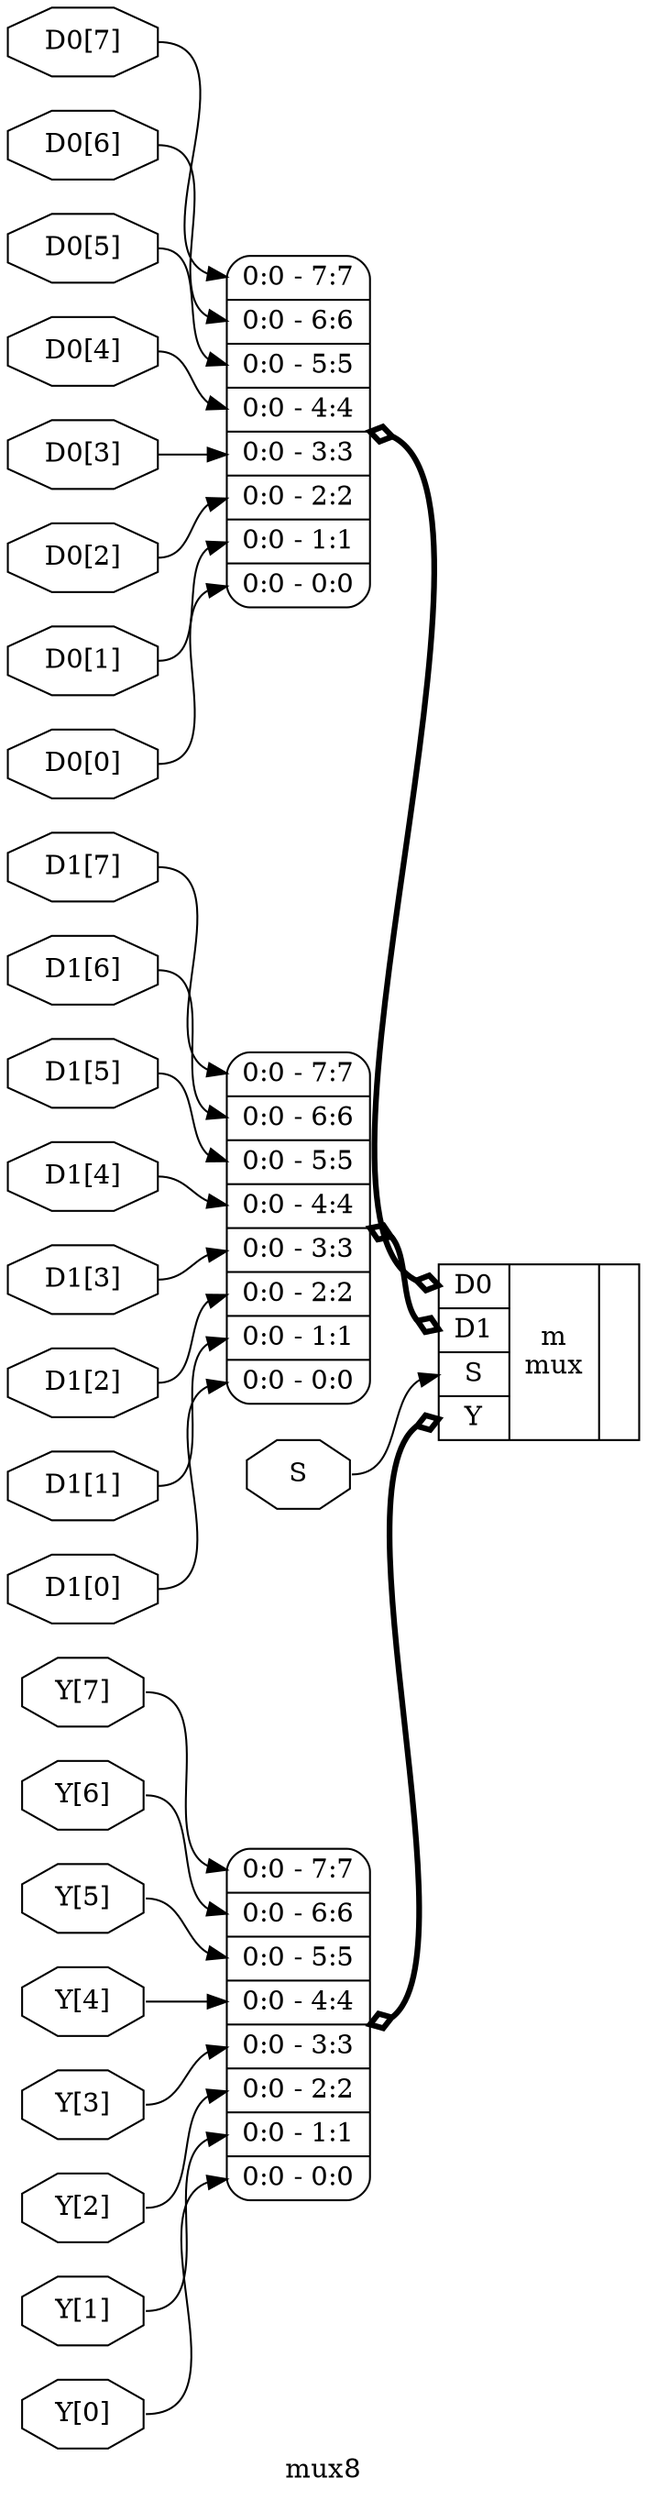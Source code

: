 digraph "mux8" {
label="mux8";
rankdir="LR";
remincross=true;
n1 [ shape=octagon, label="D0[0]", color="black", fontcolor="black" ];
n2 [ shape=octagon, label="D0[1]", color="black", fontcolor="black" ];
n3 [ shape=octagon, label="D0[2]", color="black", fontcolor="black" ];
n4 [ shape=octagon, label="D0[3]", color="black", fontcolor="black" ];
n5 [ shape=octagon, label="D0[4]", color="black", fontcolor="black" ];
n6 [ shape=octagon, label="D0[5]", color="black", fontcolor="black" ];
n7 [ shape=octagon, label="D0[6]", color="black", fontcolor="black" ];
n8 [ shape=octagon, label="D0[7]", color="black", fontcolor="black" ];
n9 [ shape=octagon, label="D1[0]", color="black", fontcolor="black" ];
n10 [ shape=octagon, label="D1[1]", color="black", fontcolor="black" ];
n11 [ shape=octagon, label="D1[2]", color="black", fontcolor="black" ];
n12 [ shape=octagon, label="D1[3]", color="black", fontcolor="black" ];
n13 [ shape=octagon, label="D1[4]", color="black", fontcolor="black" ];
n14 [ shape=octagon, label="D1[5]", color="black", fontcolor="black" ];
n15 [ shape=octagon, label="D1[6]", color="black", fontcolor="black" ];
n16 [ shape=octagon, label="D1[7]", color="black", fontcolor="black" ];
n17 [ shape=octagon, label="S", color="black", fontcolor="black" ];
n18 [ shape=octagon, label="Y[0]", color="black", fontcolor="black" ];
n19 [ shape=octagon, label="Y[1]", color="black", fontcolor="black" ];
n20 [ shape=octagon, label="Y[2]", color="black", fontcolor="black" ];
n21 [ shape=octagon, label="Y[3]", color="black", fontcolor="black" ];
n22 [ shape=octagon, label="Y[4]", color="black", fontcolor="black" ];
n23 [ shape=octagon, label="Y[5]", color="black", fontcolor="black" ];
n24 [ shape=octagon, label="Y[6]", color="black", fontcolor="black" ];
n25 [ shape=octagon, label="Y[7]", color="black", fontcolor="black" ];
c29 [ shape=record, label="{{<p26> D0|<p27> D1|<p17> S|<p28> Y}|m\nmux|{}}" ];
x0 [ shape=record, style=rounded, label="<s7> 0:0 - 7:7 |<s6> 0:0 - 6:6 |<s5> 0:0 - 5:5 |<s4> 0:0 - 4:4 |<s3> 0:0 - 3:3 |<s2> 0:0 - 2:2 |<s1> 0:0 - 1:1 |<s0> 0:0 - 0:0 " ];
x0:e -> c29:p26:w [arrowhead=odiamond, arrowtail=odiamond, dir=both, color="black", style="setlinewidth(3)", label=""];
x1 [ shape=record, style=rounded, label="<s7> 0:0 - 7:7 |<s6> 0:0 - 6:6 |<s5> 0:0 - 5:5 |<s4> 0:0 - 4:4 |<s3> 0:0 - 3:3 |<s2> 0:0 - 2:2 |<s1> 0:0 - 1:1 |<s0> 0:0 - 0:0 " ];
x1:e -> c29:p27:w [arrowhead=odiamond, arrowtail=odiamond, dir=both, color="black", style="setlinewidth(3)", label=""];
x2 [ shape=record, style=rounded, label="<s7> 0:0 - 7:7 |<s6> 0:0 - 6:6 |<s5> 0:0 - 5:5 |<s4> 0:0 - 4:4 |<s3> 0:0 - 3:3 |<s2> 0:0 - 2:2 |<s1> 0:0 - 1:1 |<s0> 0:0 - 0:0 " ];
x2:e -> c29:p28:w [arrowhead=odiamond, arrowtail=odiamond, dir=both, color="black", style="setlinewidth(3)", label=""];
n1:e -> x0:s0:w [color="black", label=""];
n10:e -> x1:s1:w [color="black", label=""];
n11:e -> x1:s2:w [color="black", label=""];
n12:e -> x1:s3:w [color="black", label=""];
n13:e -> x1:s4:w [color="black", label=""];
n14:e -> x1:s5:w [color="black", label=""];
n15:e -> x1:s6:w [color="black", label=""];
n16:e -> x1:s7:w [color="black", label=""];
n17:e -> c29:p17:w [color="black", label=""];
n18:e -> x2:s0:w [color="black", label=""];
n19:e -> x2:s1:w [color="black", label=""];
n2:e -> x0:s1:w [color="black", label=""];
n20:e -> x2:s2:w [color="black", label=""];
n21:e -> x2:s3:w [color="black", label=""];
n22:e -> x2:s4:w [color="black", label=""];
n23:e -> x2:s5:w [color="black", label=""];
n24:e -> x2:s6:w [color="black", label=""];
n25:e -> x2:s7:w [color="black", label=""];
n3:e -> x0:s2:w [color="black", label=""];
n4:e -> x0:s3:w [color="black", label=""];
n5:e -> x0:s4:w [color="black", label=""];
n6:e -> x0:s5:w [color="black", label=""];
n7:e -> x0:s6:w [color="black", label=""];
n8:e -> x0:s7:w [color="black", label=""];
n9:e -> x1:s0:w [color="black", label=""];
}

